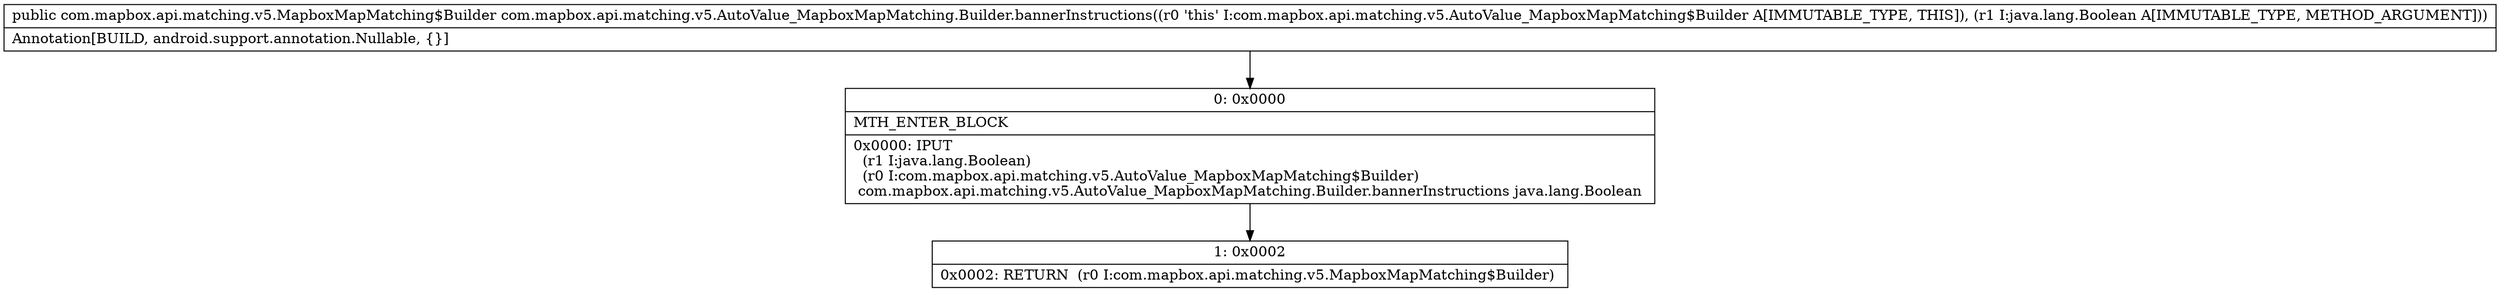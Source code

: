 digraph "CFG forcom.mapbox.api.matching.v5.AutoValue_MapboxMapMatching.Builder.bannerInstructions(Ljava\/lang\/Boolean;)Lcom\/mapbox\/api\/matching\/v5\/MapboxMapMatching$Builder;" {
Node_0 [shape=record,label="{0\:\ 0x0000|MTH_ENTER_BLOCK\l|0x0000: IPUT  \l  (r1 I:java.lang.Boolean)\l  (r0 I:com.mapbox.api.matching.v5.AutoValue_MapboxMapMatching$Builder)\l com.mapbox.api.matching.v5.AutoValue_MapboxMapMatching.Builder.bannerInstructions java.lang.Boolean \l}"];
Node_1 [shape=record,label="{1\:\ 0x0002|0x0002: RETURN  (r0 I:com.mapbox.api.matching.v5.MapboxMapMatching$Builder) \l}"];
MethodNode[shape=record,label="{public com.mapbox.api.matching.v5.MapboxMapMatching$Builder com.mapbox.api.matching.v5.AutoValue_MapboxMapMatching.Builder.bannerInstructions((r0 'this' I:com.mapbox.api.matching.v5.AutoValue_MapboxMapMatching$Builder A[IMMUTABLE_TYPE, THIS]), (r1 I:java.lang.Boolean A[IMMUTABLE_TYPE, METHOD_ARGUMENT]))  | Annotation[BUILD, android.support.annotation.Nullable, \{\}]\l}"];
MethodNode -> Node_0;
Node_0 -> Node_1;
}

